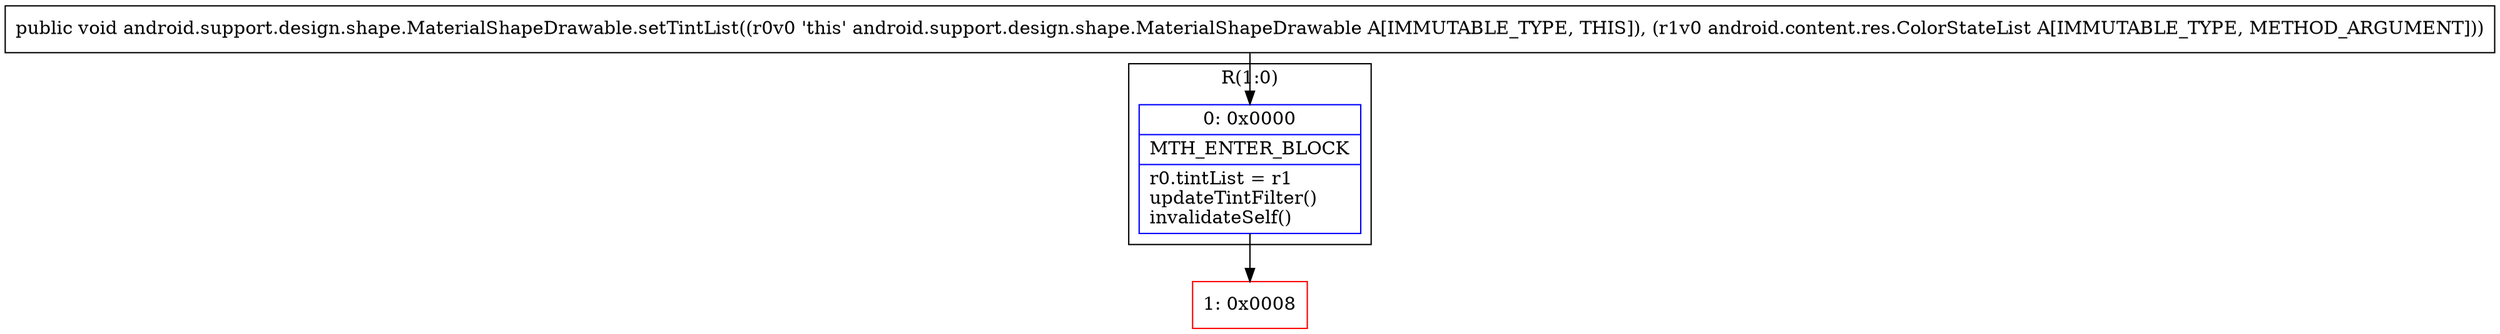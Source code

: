 digraph "CFG forandroid.support.design.shape.MaterialShapeDrawable.setTintList(Landroid\/content\/res\/ColorStateList;)V" {
subgraph cluster_Region_1789646065 {
label = "R(1:0)";
node [shape=record,color=blue];
Node_0 [shape=record,label="{0\:\ 0x0000|MTH_ENTER_BLOCK\l|r0.tintList = r1\lupdateTintFilter()\linvalidateSelf()\l}"];
}
Node_1 [shape=record,color=red,label="{1\:\ 0x0008}"];
MethodNode[shape=record,label="{public void android.support.design.shape.MaterialShapeDrawable.setTintList((r0v0 'this' android.support.design.shape.MaterialShapeDrawable A[IMMUTABLE_TYPE, THIS]), (r1v0 android.content.res.ColorStateList A[IMMUTABLE_TYPE, METHOD_ARGUMENT])) }"];
MethodNode -> Node_0;
Node_0 -> Node_1;
}


